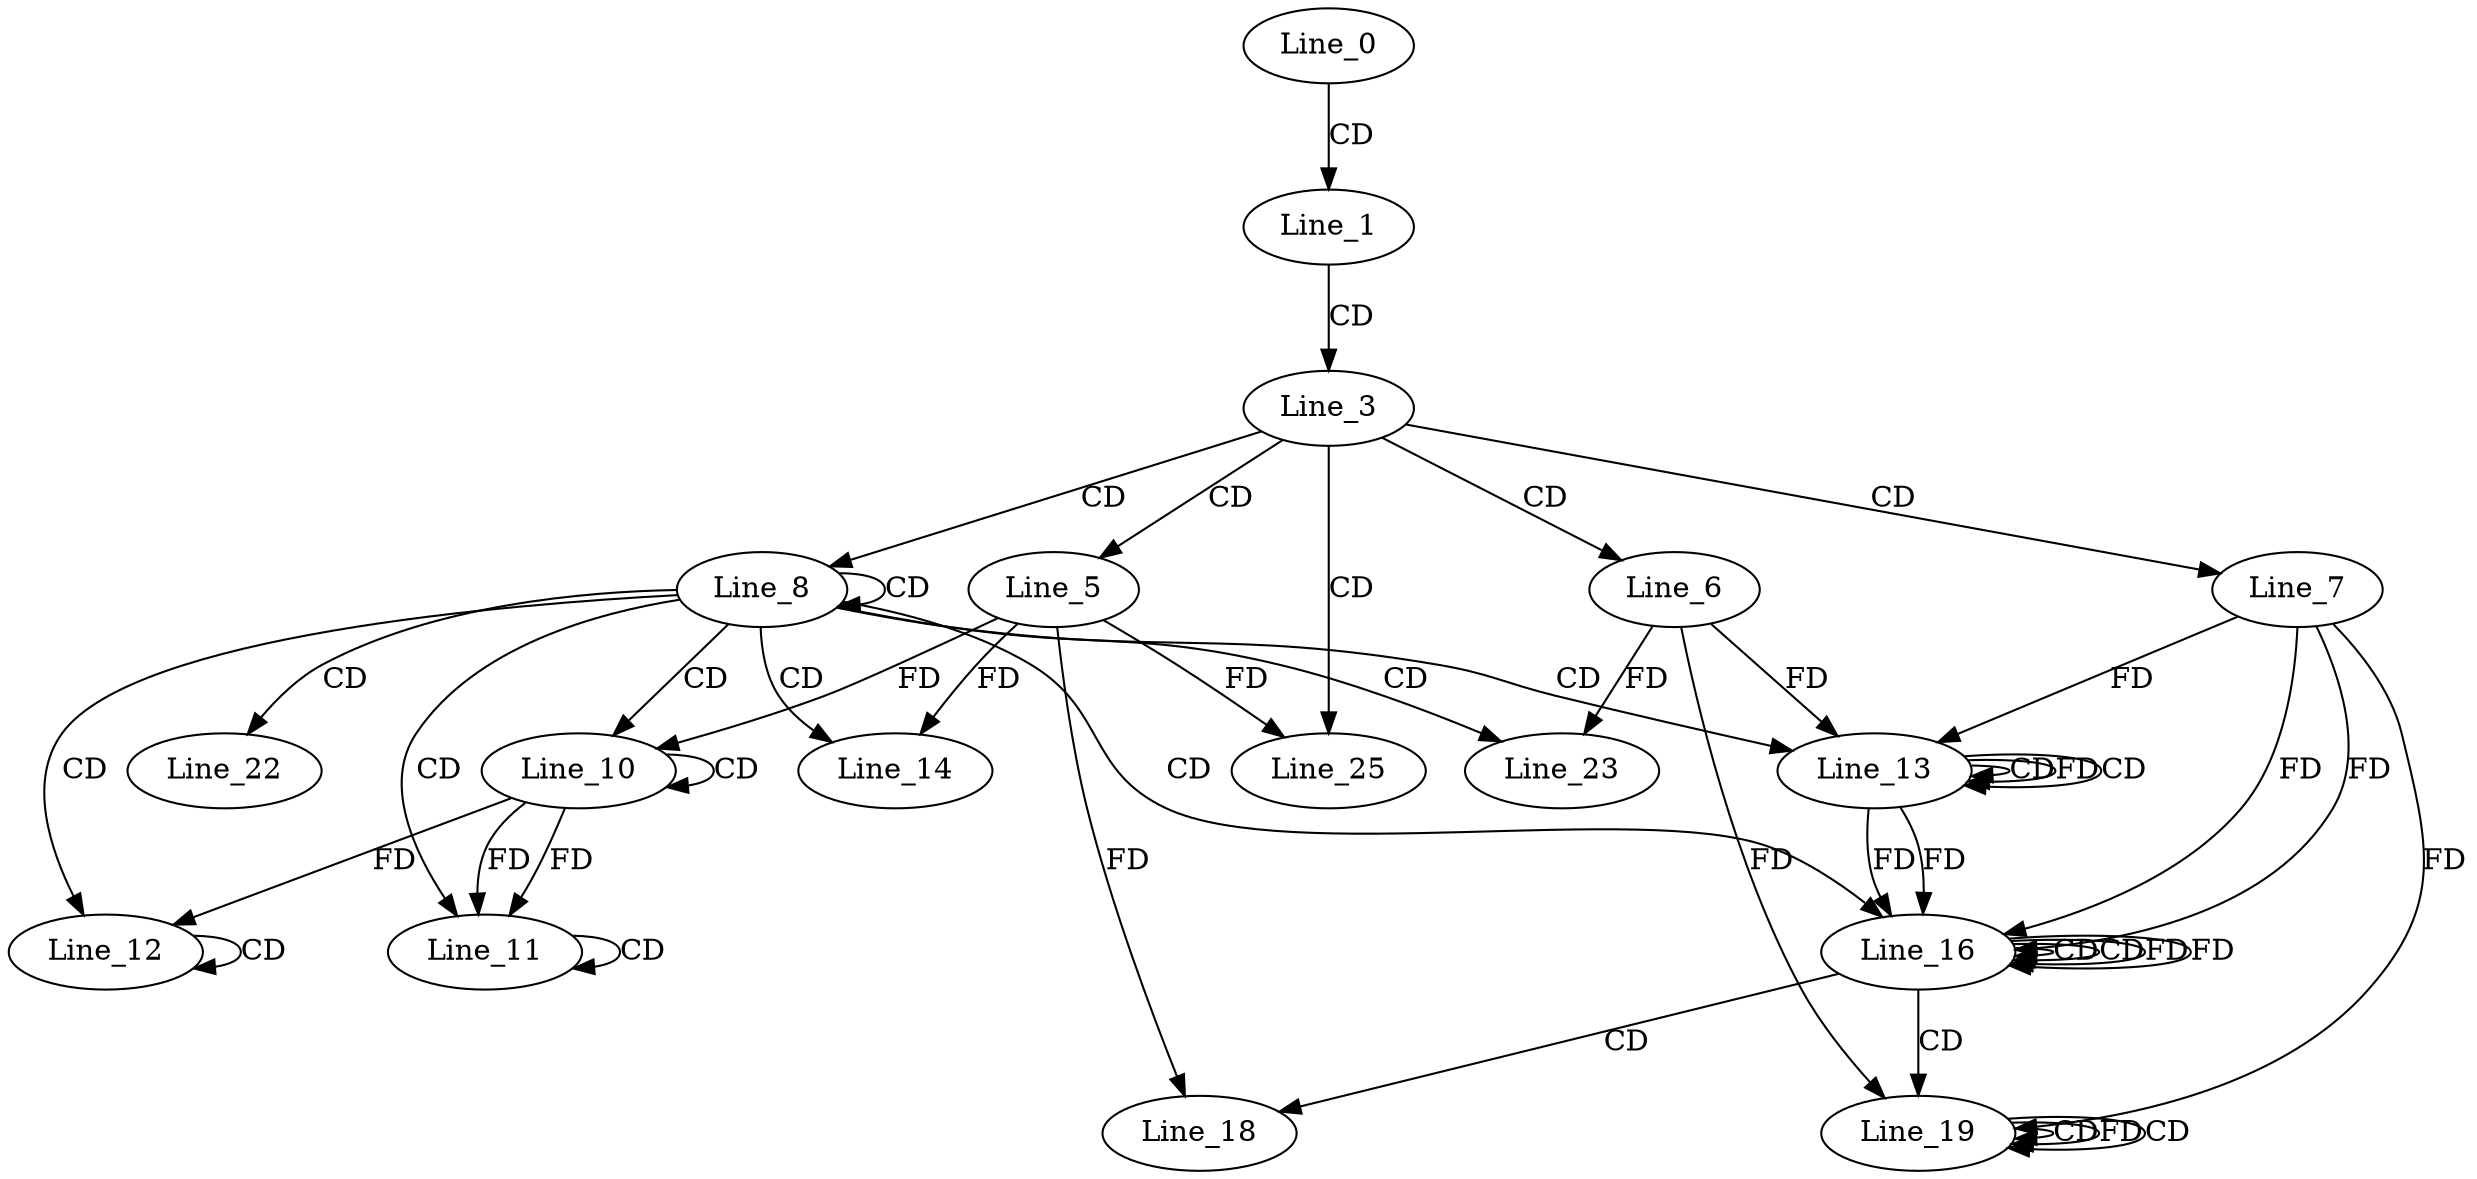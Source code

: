 digraph G {
  Line_0;
  Line_1;
  Line_3;
  Line_5;
  Line_6;
  Line_7;
  Line_8;
  Line_10;
  Line_10;
  Line_11;
  Line_11;
  Line_12;
  Line_12;
  Line_13;
  Line_13;
  Line_13;
  Line_13;
  Line_14;
  Line_16;
  Line_16;
  Line_16;
  Line_18;
  Line_19;
  Line_19;
  Line_19;
  Line_19;
  Line_19;
  Line_22;
  Line_23;
  Line_25;
  Line_0 -> Line_1 [ label="CD" ];
  Line_1 -> Line_3 [ label="CD" ];
  Line_3 -> Line_5 [ label="CD" ];
  Line_3 -> Line_6 [ label="CD" ];
  Line_3 -> Line_7 [ label="CD" ];
  Line_3 -> Line_8 [ label="CD" ];
  Line_8 -> Line_8 [ label="CD" ];
  Line_8 -> Line_10 [ label="CD" ];
  Line_10 -> Line_10 [ label="CD" ];
  Line_5 -> Line_10 [ label="FD" ];
  Line_8 -> Line_11 [ label="CD" ];
  Line_10 -> Line_11 [ label="FD" ];
  Line_11 -> Line_11 [ label="CD" ];
  Line_10 -> Line_11 [ label="FD" ];
  Line_8 -> Line_12 [ label="CD" ];
  Line_12 -> Line_12 [ label="CD" ];
  Line_10 -> Line_12 [ label="FD" ];
  Line_8 -> Line_13 [ label="CD" ];
  Line_13 -> Line_13 [ label="CD" ];
  Line_7 -> Line_13 [ label="FD" ];
  Line_13 -> Line_13 [ label="FD" ];
  Line_13 -> Line_13 [ label="CD" ];
  Line_6 -> Line_13 [ label="FD" ];
  Line_8 -> Line_14 [ label="CD" ];
  Line_5 -> Line_14 [ label="FD" ];
  Line_8 -> Line_16 [ label="CD" ];
  Line_16 -> Line_16 [ label="CD" ];
  Line_13 -> Line_16 [ label="FD" ];
  Line_7 -> Line_16 [ label="FD" ];
  Line_16 -> Line_16 [ label="CD" ];
  Line_16 -> Line_16 [ label="FD" ];
  Line_13 -> Line_16 [ label="FD" ];
  Line_7 -> Line_16 [ label="FD" ];
  Line_16 -> Line_18 [ label="CD" ];
  Line_5 -> Line_18 [ label="FD" ];
  Line_16 -> Line_19 [ label="CD" ];
  Line_19 -> Line_19 [ label="CD" ];
  Line_7 -> Line_19 [ label="FD" ];
  Line_19 -> Line_19 [ label="FD" ];
  Line_19 -> Line_19 [ label="CD" ];
  Line_6 -> Line_19 [ label="FD" ];
  Line_8 -> Line_22 [ label="CD" ];
  Line_8 -> Line_23 [ label="CD" ];
  Line_6 -> Line_23 [ label="FD" ];
  Line_3 -> Line_25 [ label="CD" ];
  Line_5 -> Line_25 [ label="FD" ];
  Line_16 -> Line_16 [ label="FD" ];
}
